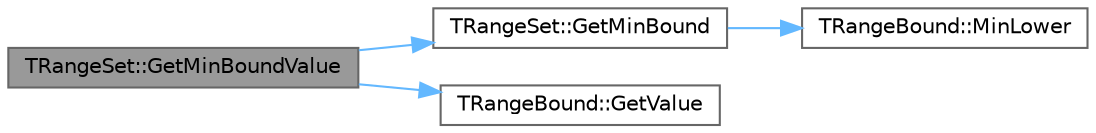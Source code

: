 digraph "TRangeSet::GetMinBoundValue"
{
 // INTERACTIVE_SVG=YES
 // LATEX_PDF_SIZE
  bgcolor="transparent";
  edge [fontname=Helvetica,fontsize=10,labelfontname=Helvetica,labelfontsize=10];
  node [fontname=Helvetica,fontsize=10,shape=box,height=0.2,width=0.4];
  rankdir="LR";
  Node1 [id="Node000001",label="TRangeSet::GetMinBoundValue",height=0.2,width=0.4,color="gray40", fillcolor="grey60", style="filled", fontcolor="black",tooltip="Gets the value of the lowest bound."];
  Node1 -> Node2 [id="edge1_Node000001_Node000002",color="steelblue1",style="solid",tooltip=" "];
  Node2 [id="Node000002",label="TRangeSet::GetMinBound",height=0.2,width=0.4,color="grey40", fillcolor="white", style="filled",URL="$df/df2/classTRangeSet.html#a39bc5ca248463ed09ac6cecad8a08509",tooltip="Gets the range set's lowest bound."];
  Node2 -> Node3 [id="edge2_Node000002_Node000003",color="steelblue1",style="solid",tooltip=" "];
  Node3 [id="Node000003",label="TRangeBound::MinLower",height=0.2,width=0.4,color="grey40", fillcolor="white", style="filled",URL="$dc/d71/classTRangeBound.html#a1ecb60800c30deb1d4e93d3ec7d93775",tooltip="Returns the lesser of two lower bounds."];
  Node1 -> Node4 [id="edge3_Node000001_Node000004",color="steelblue1",style="solid",tooltip=" "];
  Node4 [id="Node000004",label="TRangeBound::GetValue",height=0.2,width=0.4,color="grey40", fillcolor="white", style="filled",URL="$dc/d71/classTRangeBound.html#af1ff0b24c0bdae20475212ff761fd98b",tooltip="Gets the bound's value."];
}
